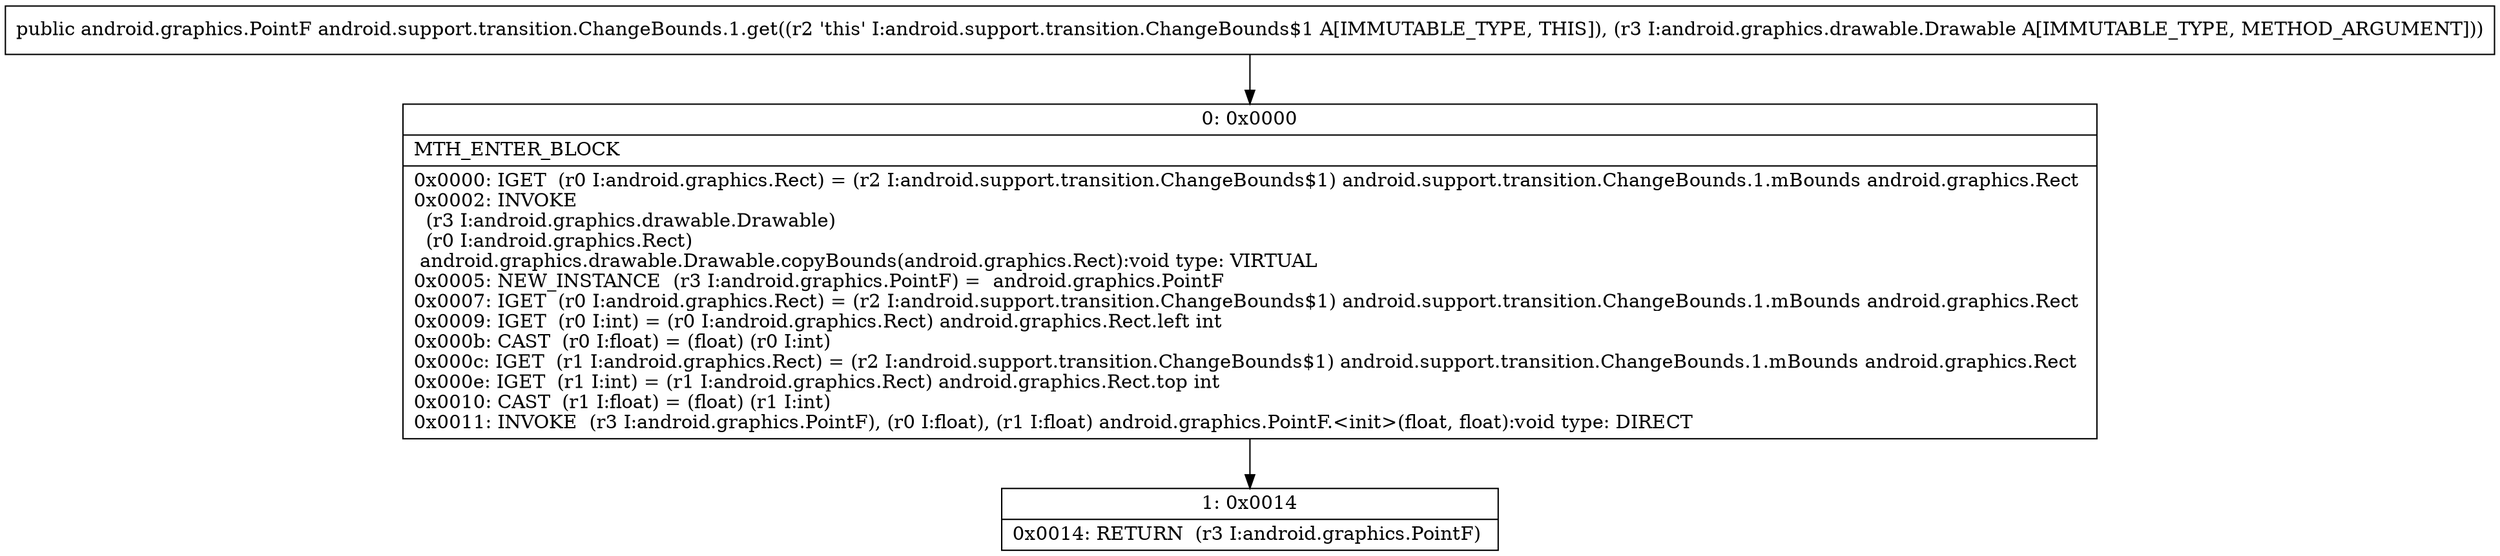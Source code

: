 digraph "CFG forandroid.support.transition.ChangeBounds.1.get(Landroid\/graphics\/drawable\/Drawable;)Landroid\/graphics\/PointF;" {
Node_0 [shape=record,label="{0\:\ 0x0000|MTH_ENTER_BLOCK\l|0x0000: IGET  (r0 I:android.graphics.Rect) = (r2 I:android.support.transition.ChangeBounds$1) android.support.transition.ChangeBounds.1.mBounds android.graphics.Rect \l0x0002: INVOKE  \l  (r3 I:android.graphics.drawable.Drawable)\l  (r0 I:android.graphics.Rect)\l android.graphics.drawable.Drawable.copyBounds(android.graphics.Rect):void type: VIRTUAL \l0x0005: NEW_INSTANCE  (r3 I:android.graphics.PointF) =  android.graphics.PointF \l0x0007: IGET  (r0 I:android.graphics.Rect) = (r2 I:android.support.transition.ChangeBounds$1) android.support.transition.ChangeBounds.1.mBounds android.graphics.Rect \l0x0009: IGET  (r0 I:int) = (r0 I:android.graphics.Rect) android.graphics.Rect.left int \l0x000b: CAST  (r0 I:float) = (float) (r0 I:int) \l0x000c: IGET  (r1 I:android.graphics.Rect) = (r2 I:android.support.transition.ChangeBounds$1) android.support.transition.ChangeBounds.1.mBounds android.graphics.Rect \l0x000e: IGET  (r1 I:int) = (r1 I:android.graphics.Rect) android.graphics.Rect.top int \l0x0010: CAST  (r1 I:float) = (float) (r1 I:int) \l0x0011: INVOKE  (r3 I:android.graphics.PointF), (r0 I:float), (r1 I:float) android.graphics.PointF.\<init\>(float, float):void type: DIRECT \l}"];
Node_1 [shape=record,label="{1\:\ 0x0014|0x0014: RETURN  (r3 I:android.graphics.PointF) \l}"];
MethodNode[shape=record,label="{public android.graphics.PointF android.support.transition.ChangeBounds.1.get((r2 'this' I:android.support.transition.ChangeBounds$1 A[IMMUTABLE_TYPE, THIS]), (r3 I:android.graphics.drawable.Drawable A[IMMUTABLE_TYPE, METHOD_ARGUMENT])) }"];
MethodNode -> Node_0;
Node_0 -> Node_1;
}

